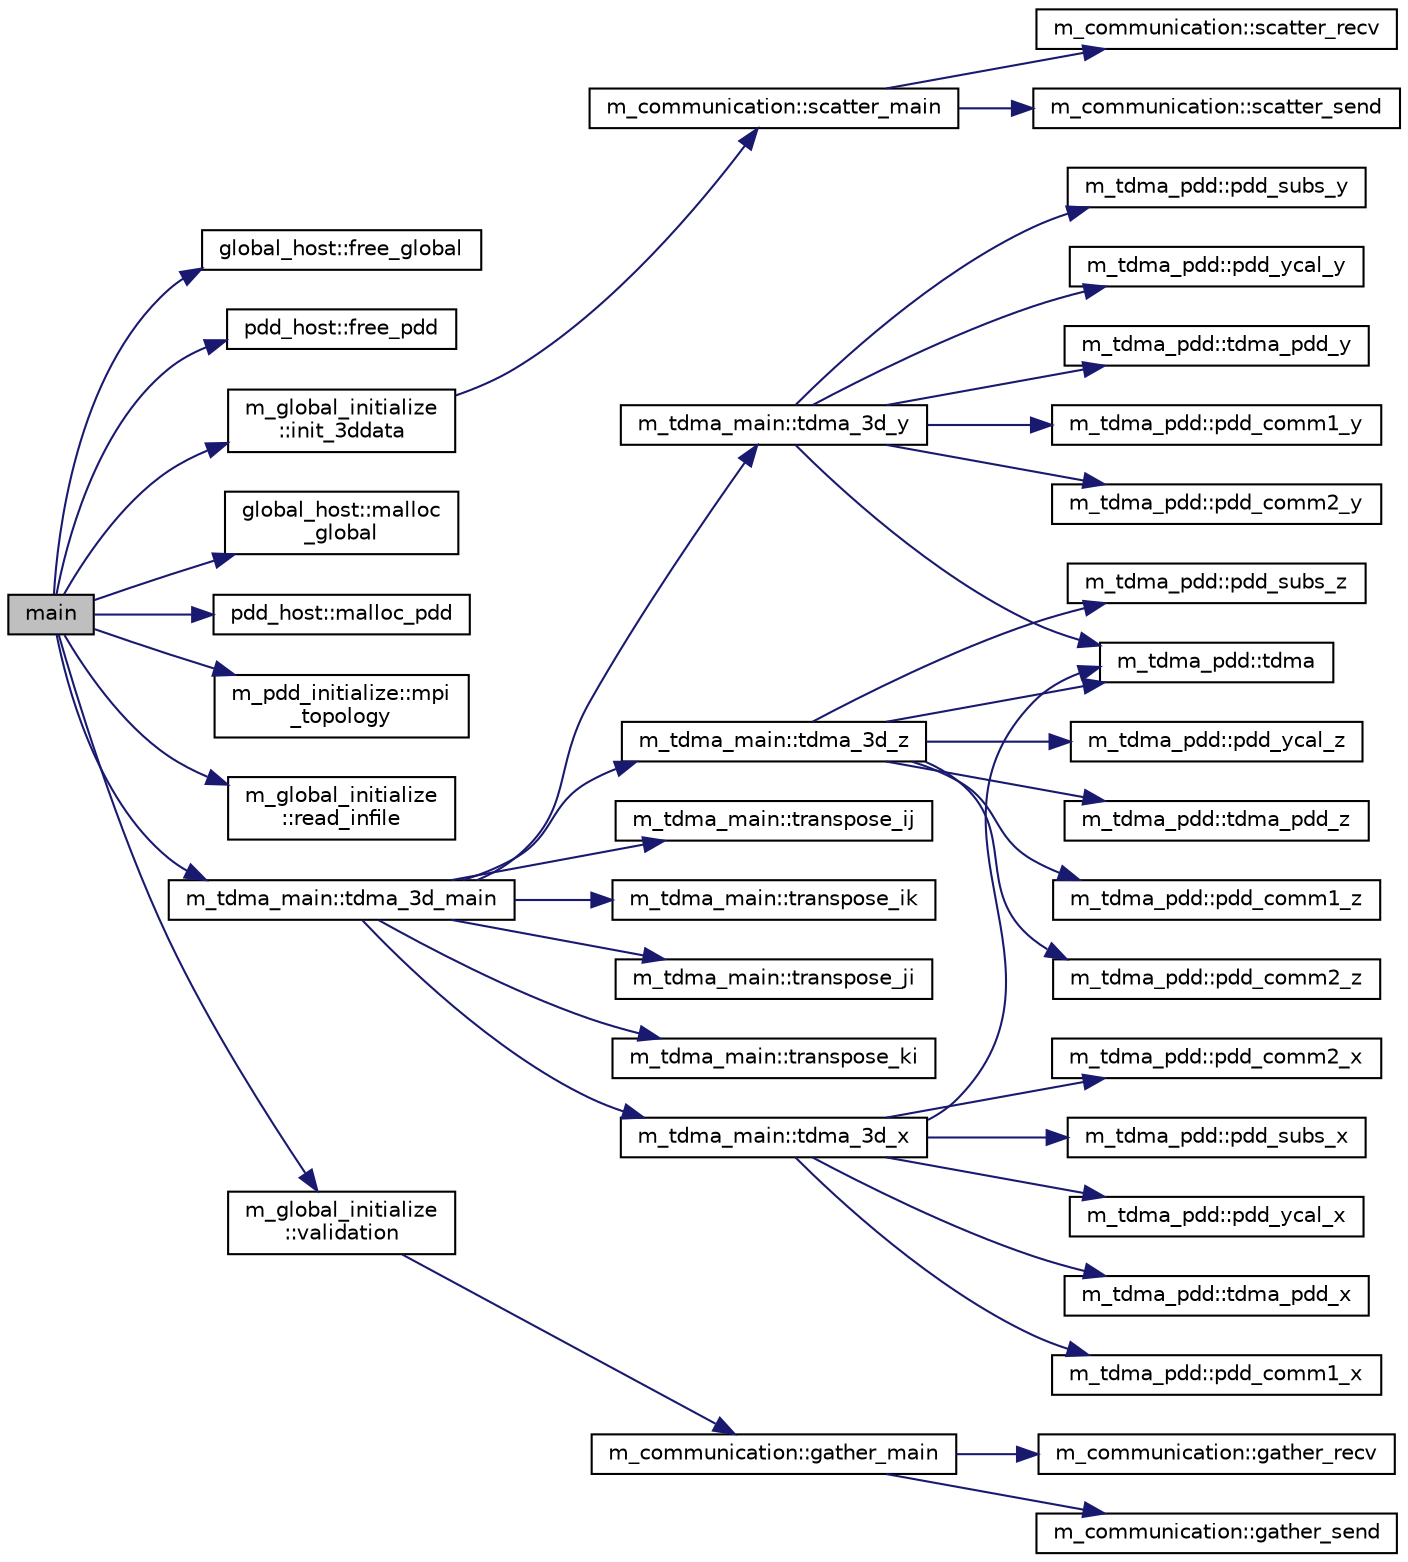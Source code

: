 digraph "main"
{
 // LATEX_PDF_SIZE
  edge [fontname="Helvetica",fontsize="10",labelfontname="Helvetica",labelfontsize="10"];
  node [fontname="Helvetica",fontsize="10",shape=record];
  rankdir="LR";
  Node1 [label="main",height=0.2,width=0.4,color="black", fillcolor="grey75", style="filled", fontcolor="black",tooltip="%%%%%%%%%%%%%%%%%%%%%%%%%%%%%%%%%%%%%%%%%%%%%%%%%%%%%%%%%%%%%%%%%%%%%%"];
  Node1 -> Node2 [color="midnightblue",fontsize="10",style="solid",fontname="Helvetica"];
  Node2 [label="global_host::free_global",height=0.2,width=0.4,color="black", fillcolor="white", style="filled",URL="$namespaceglobal__host.html#a52730c5d4d52d6cdbb78918c8e696e48",tooltip="======================================================================"];
  Node1 -> Node3 [color="midnightblue",fontsize="10",style="solid",fontname="Helvetica"];
  Node3 [label="pdd_host::free_pdd",height=0.2,width=0.4,color="black", fillcolor="white", style="filled",URL="$namespacepdd__host.html#ac747b152f8d8d0a21dd9556eb9962960",tooltip="======================================================================"];
  Node1 -> Node4 [color="midnightblue",fontsize="10",style="solid",fontname="Helvetica"];
  Node4 [label="m_global_initialize\l::init_3ddata",height=0.2,width=0.4,color="black", fillcolor="white", style="filled",URL="$namespacem__global__initialize.html#aff97c5d9b452e968384ce7d4c2195f92",tooltip="====================================================================="];
  Node4 -> Node5 [color="midnightblue",fontsize="10",style="solid",fontname="Helvetica"];
  Node5 [label="m_communication::scatter_main",height=0.2,width=0.4,color="black", fillcolor="white", style="filled",URL="$namespacem__communication.html#a87f7953f63cdefb4bce8b31b16f711d8",tooltip="================================================================================="];
  Node5 -> Node6 [color="midnightblue",fontsize="10",style="solid",fontname="Helvetica"];
  Node6 [label="m_communication::scatter_recv",height=0.2,width=0.4,color="black", fillcolor="white", style="filled",URL="$namespacem__communication.html#a1686ed9adcb958569e9c125c5d334ad4",tooltip="================================================================================="];
  Node5 -> Node7 [color="midnightblue",fontsize="10",style="solid",fontname="Helvetica"];
  Node7 [label="m_communication::scatter_send",height=0.2,width=0.4,color="black", fillcolor="white", style="filled",URL="$namespacem__communication.html#ac5322eb0f0de719f2dc8cbfac68501b7",tooltip="================================================================================="];
  Node1 -> Node8 [color="midnightblue",fontsize="10",style="solid",fontname="Helvetica"];
  Node8 [label="global_host::malloc\l_global",height=0.2,width=0.4,color="black", fillcolor="white", style="filled",URL="$namespaceglobal__host.html#a0fbf7eaed6f2b57e91cc69aee73a50e8",tooltip="======================================================================"];
  Node1 -> Node9 [color="midnightblue",fontsize="10",style="solid",fontname="Helvetica"];
  Node9 [label="pdd_host::malloc_pdd",height=0.2,width=0.4,color="black", fillcolor="white", style="filled",URL="$namespacepdd__host.html#aec1b859f1ea4c47792c6242cc091e9c9",tooltip="======================================================================"];
  Node1 -> Node10 [color="midnightblue",fontsize="10",style="solid",fontname="Helvetica"];
  Node10 [label="m_pdd_initialize::mpi\l_topology",height=0.2,width=0.4,color="black", fillcolor="white", style="filled",URL="$namespacem__pdd__initialize.html#a6cb4ff77e963a061628a0b5fe23c9d32",tooltip="====================================================================="];
  Node1 -> Node11 [color="midnightblue",fontsize="10",style="solid",fontname="Helvetica"];
  Node11 [label="m_global_initialize\l::read_infile",height=0.2,width=0.4,color="black", fillcolor="white", style="filled",URL="$namespacem__global__initialize.html#a21dca13e93850511ad5774e0c8ef3f7c",tooltip="====================================================================="];
  Node1 -> Node12 [color="midnightblue",fontsize="10",style="solid",fontname="Helvetica"];
  Node12 [label="m_tdma_main::tdma_3d_main",height=0.2,width=0.4,color="black", fillcolor="white", style="filled",URL="$namespacem__tdma__main.html#ab674c23d1f8e277653444cf6da73f268",tooltip=" "];
  Node12 -> Node13 [color="midnightblue",fontsize="10",style="solid",fontname="Helvetica"];
  Node13 [label="m_tdma_main::tdma_3d_x",height=0.2,width=0.4,color="black", fillcolor="white", style="filled",URL="$namespacem__tdma__main.html#a70cd642daa4b5fb5675c701008eab60c",tooltip=" "];
  Node13 -> Node14 [color="midnightblue",fontsize="10",style="solid",fontname="Helvetica"];
  Node14 [label="m_tdma_pdd::pdd_comm1_x",height=0.2,width=0.4,color="black", fillcolor="white", style="filled",URL="$namespacem__tdma__pdd.html#aa98b012089cdea9114ab3095642befd7",tooltip="======================================================================"];
  Node13 -> Node15 [color="midnightblue",fontsize="10",style="solid",fontname="Helvetica"];
  Node15 [label="m_tdma_pdd::pdd_comm2_x",height=0.2,width=0.4,color="black", fillcolor="white", style="filled",URL="$namespacem__tdma__pdd.html#aff22d4889f4f3128b268167797fed415",tooltip="======================================================================"];
  Node13 -> Node16 [color="midnightblue",fontsize="10",style="solid",fontname="Helvetica"];
  Node16 [label="m_tdma_pdd::pdd_subs_x",height=0.2,width=0.4,color="black", fillcolor="white", style="filled",URL="$namespacem__tdma__pdd.html#ae80aded8d752acd40ccbc4707ef0abd5",tooltip="======================================================================"];
  Node13 -> Node17 [color="midnightblue",fontsize="10",style="solid",fontname="Helvetica"];
  Node17 [label="m_tdma_pdd::pdd_ycal_x",height=0.2,width=0.4,color="black", fillcolor="white", style="filled",URL="$namespacem__tdma__pdd.html#a934044f7b8667a2550cbe4013dc44bc5",tooltip="======================================================================"];
  Node13 -> Node18 [color="midnightblue",fontsize="10",style="solid",fontname="Helvetica"];
  Node18 [label="m_tdma_pdd::tdma",height=0.2,width=0.4,color="black", fillcolor="white", style="filled",URL="$namespacem__tdma__pdd.html#af1ec5b6943f3d1f2eba4427dc6246126",tooltip="======================================================================"];
  Node13 -> Node19 [color="midnightblue",fontsize="10",style="solid",fontname="Helvetica"];
  Node19 [label="m_tdma_pdd::tdma_pdd_x",height=0.2,width=0.4,color="black", fillcolor="white", style="filled",URL="$namespacem__tdma__pdd.html#a5d356a918626da15d9bbcbea5c3cc1fb",tooltip="======================================================================"];
  Node12 -> Node20 [color="midnightblue",fontsize="10",style="solid",fontname="Helvetica"];
  Node20 [label="m_tdma_main::tdma_3d_y",height=0.2,width=0.4,color="black", fillcolor="white", style="filled",URL="$namespacem__tdma__main.html#a613a629fc8ccdc35407ac57e33067a13",tooltip=" "];
  Node20 -> Node21 [color="midnightblue",fontsize="10",style="solid",fontname="Helvetica"];
  Node21 [label="m_tdma_pdd::pdd_comm1_y",height=0.2,width=0.4,color="black", fillcolor="white", style="filled",URL="$namespacem__tdma__pdd.html#aac3e4b0839bf07039a56f689d6552fe0",tooltip="======================================================================"];
  Node20 -> Node22 [color="midnightblue",fontsize="10",style="solid",fontname="Helvetica"];
  Node22 [label="m_tdma_pdd::pdd_comm2_y",height=0.2,width=0.4,color="black", fillcolor="white", style="filled",URL="$namespacem__tdma__pdd.html#a5077cdbc406766b807707096d3950e73",tooltip="======================================================================"];
  Node20 -> Node23 [color="midnightblue",fontsize="10",style="solid",fontname="Helvetica"];
  Node23 [label="m_tdma_pdd::pdd_subs_y",height=0.2,width=0.4,color="black", fillcolor="white", style="filled",URL="$namespacem__tdma__pdd.html#ad21e82668438822b0eff93c368450031",tooltip="======================================================================"];
  Node20 -> Node24 [color="midnightblue",fontsize="10",style="solid",fontname="Helvetica"];
  Node24 [label="m_tdma_pdd::pdd_ycal_y",height=0.2,width=0.4,color="black", fillcolor="white", style="filled",URL="$namespacem__tdma__pdd.html#afcd33751ff3ec679e2314dafebc0bba3",tooltip="======================================================================"];
  Node20 -> Node18 [color="midnightblue",fontsize="10",style="solid",fontname="Helvetica"];
  Node20 -> Node25 [color="midnightblue",fontsize="10",style="solid",fontname="Helvetica"];
  Node25 [label="m_tdma_pdd::tdma_pdd_y",height=0.2,width=0.4,color="black", fillcolor="white", style="filled",URL="$namespacem__tdma__pdd.html#a3ba33ebb0e637d265baab0bf873591ac",tooltip="======================================================================"];
  Node12 -> Node26 [color="midnightblue",fontsize="10",style="solid",fontname="Helvetica"];
  Node26 [label="m_tdma_main::tdma_3d_z",height=0.2,width=0.4,color="black", fillcolor="white", style="filled",URL="$namespacem__tdma__main.html#a5a0ff1dea9bba95e2669f75377e55028",tooltip=" "];
  Node26 -> Node27 [color="midnightblue",fontsize="10",style="solid",fontname="Helvetica"];
  Node27 [label="m_tdma_pdd::pdd_comm1_z",height=0.2,width=0.4,color="black", fillcolor="white", style="filled",URL="$namespacem__tdma__pdd.html#aaf2fae7270deecfcaef8d02656b93f4c",tooltip="======================================================================"];
  Node26 -> Node28 [color="midnightblue",fontsize="10",style="solid",fontname="Helvetica"];
  Node28 [label="m_tdma_pdd::pdd_comm2_z",height=0.2,width=0.4,color="black", fillcolor="white", style="filled",URL="$namespacem__tdma__pdd.html#a18486c301f35b45735e711f055e05272",tooltip="======================================================================"];
  Node26 -> Node29 [color="midnightblue",fontsize="10",style="solid",fontname="Helvetica"];
  Node29 [label="m_tdma_pdd::pdd_subs_z",height=0.2,width=0.4,color="black", fillcolor="white", style="filled",URL="$namespacem__tdma__pdd.html#af2c8765f873e6a4a712a828fa3c31da0",tooltip="======================================================================"];
  Node26 -> Node30 [color="midnightblue",fontsize="10",style="solid",fontname="Helvetica"];
  Node30 [label="m_tdma_pdd::pdd_ycal_z",height=0.2,width=0.4,color="black", fillcolor="white", style="filled",URL="$namespacem__tdma__pdd.html#a0077f50b5ff977fe09f8e7c76d4245f3",tooltip="======================================================================"];
  Node26 -> Node18 [color="midnightblue",fontsize="10",style="solid",fontname="Helvetica"];
  Node26 -> Node31 [color="midnightblue",fontsize="10",style="solid",fontname="Helvetica"];
  Node31 [label="m_tdma_pdd::tdma_pdd_z",height=0.2,width=0.4,color="black", fillcolor="white", style="filled",URL="$namespacem__tdma__pdd.html#a958ce2ccbe964cd86e63b96bd021eceb",tooltip="======================================================================"];
  Node12 -> Node32 [color="midnightblue",fontsize="10",style="solid",fontname="Helvetica"];
  Node32 [label="m_tdma_main::transpose_ij",height=0.2,width=0.4,color="black", fillcolor="white", style="filled",URL="$namespacem__tdma__main.html#ae0ddd726f8cd251c01b8994a2e9715f4",tooltip=" "];
  Node12 -> Node33 [color="midnightblue",fontsize="10",style="solid",fontname="Helvetica"];
  Node33 [label="m_tdma_main::transpose_ik",height=0.2,width=0.4,color="black", fillcolor="white", style="filled",URL="$namespacem__tdma__main.html#ac0a1eaad55c84a15c3c1cfc9639c8d46",tooltip=" "];
  Node12 -> Node34 [color="midnightblue",fontsize="10",style="solid",fontname="Helvetica"];
  Node34 [label="m_tdma_main::transpose_ji",height=0.2,width=0.4,color="black", fillcolor="white", style="filled",URL="$namespacem__tdma__main.html#a04e67b7017baa7c75415af91c47fe584",tooltip=" "];
  Node12 -> Node35 [color="midnightblue",fontsize="10",style="solid",fontname="Helvetica"];
  Node35 [label="m_tdma_main::transpose_ki",height=0.2,width=0.4,color="black", fillcolor="white", style="filled",URL="$namespacem__tdma__main.html#a2cb51f7f34b43b4d745ebdbca7b2b8ed",tooltip=" "];
  Node1 -> Node36 [color="midnightblue",fontsize="10",style="solid",fontname="Helvetica"];
  Node36 [label="m_global_initialize\l::validation",height=0.2,width=0.4,color="black", fillcolor="white", style="filled",URL="$namespacem__global__initialize.html#adc03e806f7c4ea1bc44e7e6e0da4b048",tooltip="====================================================================="];
  Node36 -> Node37 [color="midnightblue",fontsize="10",style="solid",fontname="Helvetica"];
  Node37 [label="m_communication::gather_main",height=0.2,width=0.4,color="black", fillcolor="white", style="filled",URL="$namespacem__communication.html#a426523452bb341a288dc0c65110d1326",tooltip="================================================================================="];
  Node37 -> Node38 [color="midnightblue",fontsize="10",style="solid",fontname="Helvetica"];
  Node38 [label="m_communication::gather_recv",height=0.2,width=0.4,color="black", fillcolor="white", style="filled",URL="$namespacem__communication.html#a94d586267d8c2935939a3dc1d2d03b97",tooltip="================================================================================="];
  Node37 -> Node39 [color="midnightblue",fontsize="10",style="solid",fontname="Helvetica"];
  Node39 [label="m_communication::gather_send",height=0.2,width=0.4,color="black", fillcolor="white", style="filled",URL="$namespacem__communication.html#ab8e91133e74fd86b438db2101c80c3ae",tooltip="================================================================================="];
}
